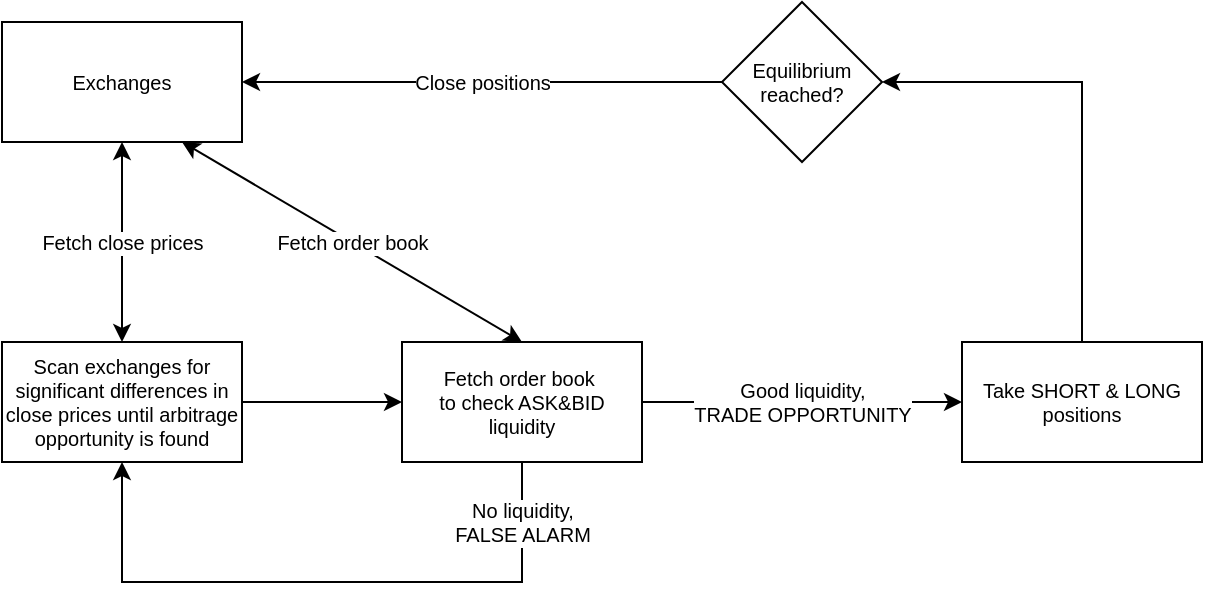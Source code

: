 <mxfile version="12.6.5" type="device"><diagram name="Page-1" id="9f46799a-70d6-7492-0946-bef42562c5a5"><mxGraphModel dx="818" dy="588" grid="1" gridSize="10" guides="1" tooltips="1" connect="1" arrows="1" fold="1" page="1" pageScale="1" pageWidth="1100" pageHeight="850" background="#ffffff" math="0" shadow="0"><root><mxCell id="0"/><mxCell id="1" parent="0"/><mxCell id="_iUzN-nOQM6Kh8kOJZCU-1" value="Exchanges" style="rounded=0;whiteSpace=wrap;html=1;fontSize=10;" vertex="1" parent="1"><mxGeometry x="120" y="160" width="120" height="60" as="geometry"/></mxCell><mxCell id="_iUzN-nOQM6Kh8kOJZCU-4" value="" style="edgeStyle=orthogonalEdgeStyle;rounded=0;orthogonalLoop=1;jettySize=auto;html=1;fontSize=10;entryX=0;entryY=0.5;entryDx=0;entryDy=0;" edge="1" parent="1" source="_iUzN-nOQM6Kh8kOJZCU-2" target="_iUzN-nOQM6Kh8kOJZCU-8"><mxGeometry relative="1" as="geometry"><mxPoint x="300" y="350" as="targetPoint"/></mxGeometry></mxCell><mxCell id="_iUzN-nOQM6Kh8kOJZCU-2" value="Scan exchanges for significant differences in close prices until arbitrage opportunity is found" style="rounded=0;whiteSpace=wrap;html=1;fontSize=10;" vertex="1" parent="1"><mxGeometry x="120" y="320" width="120" height="60" as="geometry"/></mxCell><mxCell id="_iUzN-nOQM6Kh8kOJZCU-12" value="Good liquidity,&lt;br&gt;TRADE OPPORTUNITY" style="edgeStyle=orthogonalEdgeStyle;rounded=0;orthogonalLoop=1;jettySize=auto;html=1;fontSize=10;" edge="1" parent="1" source="_iUzN-nOQM6Kh8kOJZCU-8" target="_iUzN-nOQM6Kh8kOJZCU-17"><mxGeometry relative="1" as="geometry"><mxPoint x="590" y="350" as="targetPoint"/></mxGeometry></mxCell><mxCell id="_iUzN-nOQM6Kh8kOJZCU-8" value="Fetch order book&amp;nbsp;&lt;br style=&quot;font-size: 10px&quot;&gt;to check ASK&amp;amp;BID liquidity" style="rounded=0;whiteSpace=wrap;html=1;fontSize=10;" vertex="1" parent="1"><mxGeometry x="320" y="320" width="120" height="60" as="geometry"/></mxCell><mxCell id="_iUzN-nOQM6Kh8kOJZCU-13" style="edgeStyle=orthogonalEdgeStyle;rounded=0;orthogonalLoop=1;jettySize=auto;html=1;entryX=0.5;entryY=1;entryDx=0;entryDy=0;fontSize=10;exitX=0.5;exitY=1;exitDx=0;exitDy=0;" edge="1" parent="1" source="_iUzN-nOQM6Kh8kOJZCU-8" target="_iUzN-nOQM6Kh8kOJZCU-2"><mxGeometry relative="1" as="geometry"><Array as="points"><mxPoint x="380" y="440"/><mxPoint x="180" y="440"/></Array></mxGeometry></mxCell><mxCell id="_iUzN-nOQM6Kh8kOJZCU-14" value="No liquidity, &lt;br&gt;FALSE ALARM" style="text;html=1;align=center;verticalAlign=middle;resizable=0;points=[];labelBackgroundColor=#ffffff;fontSize=10;" vertex="1" connectable="0" parent="_iUzN-nOQM6Kh8kOJZCU-13"><mxGeometry x="-0.254" y="3" relative="1" as="geometry"><mxPoint x="59.31" y="-33" as="offset"/></mxGeometry></mxCell><mxCell id="_iUzN-nOQM6Kh8kOJZCU-15" value="Fetch close prices" style="endArrow=classic;startArrow=classic;html=1;exitX=0.5;exitY=0;exitDx=0;exitDy=0;entryX=0.5;entryY=1;entryDx=0;entryDy=0;fontSize=10;" edge="1" parent="1" source="_iUzN-nOQM6Kh8kOJZCU-2" target="_iUzN-nOQM6Kh8kOJZCU-1"><mxGeometry width="50" height="50" relative="1" as="geometry"><mxPoint x="155" y="290" as="sourcePoint"/><mxPoint x="180" y="230" as="targetPoint"/></mxGeometry></mxCell><mxCell id="_iUzN-nOQM6Kh8kOJZCU-16" value="Fetch order book" style="endArrow=classic;startArrow=classic;html=1;exitX=0.5;exitY=0;exitDx=0;exitDy=0;entryX=0.75;entryY=1;entryDx=0;entryDy=0;fontSize=10;" edge="1" parent="1" source="_iUzN-nOQM6Kh8kOJZCU-8" target="_iUzN-nOQM6Kh8kOJZCU-1"><mxGeometry width="50" height="50" relative="1" as="geometry"><mxPoint x="500" y="280" as="sourcePoint"/><mxPoint x="550" y="230" as="targetPoint"/></mxGeometry></mxCell><mxCell id="_iUzN-nOQM6Kh8kOJZCU-26" style="edgeStyle=orthogonalEdgeStyle;rounded=0;orthogonalLoop=1;jettySize=auto;html=1;entryX=1;entryY=0.5;entryDx=0;entryDy=0;fontSize=10;exitX=0.5;exitY=0;exitDx=0;exitDy=0;" edge="1" parent="1" source="_iUzN-nOQM6Kh8kOJZCU-17" target="_iUzN-nOQM6Kh8kOJZCU-19"><mxGeometry relative="1" as="geometry"><Array as="points"><mxPoint x="660" y="190"/></Array></mxGeometry></mxCell><mxCell id="_iUzN-nOQM6Kh8kOJZCU-17" value="Take SHORT &amp;amp; LONG positions" style="rounded=0;whiteSpace=wrap;html=1;fontSize=10;" vertex="1" parent="1"><mxGeometry x="600" y="320" width="120" height="60" as="geometry"/></mxCell><mxCell id="_iUzN-nOQM6Kh8kOJZCU-21" value="Close positions" style="edgeStyle=orthogonalEdgeStyle;rounded=0;orthogonalLoop=1;jettySize=auto;html=1;fontSize=10;" edge="1" parent="1" source="_iUzN-nOQM6Kh8kOJZCU-19" target="_iUzN-nOQM6Kh8kOJZCU-1"><mxGeometry relative="1" as="geometry"/></mxCell><mxCell id="_iUzN-nOQM6Kh8kOJZCU-19" value="Equilibrium reached?" style="rhombus;whiteSpace=wrap;html=1;fontSize=10;" vertex="1" parent="1"><mxGeometry x="480" y="150" width="80" height="80" as="geometry"/></mxCell></root></mxGraphModel></diagram></mxfile>